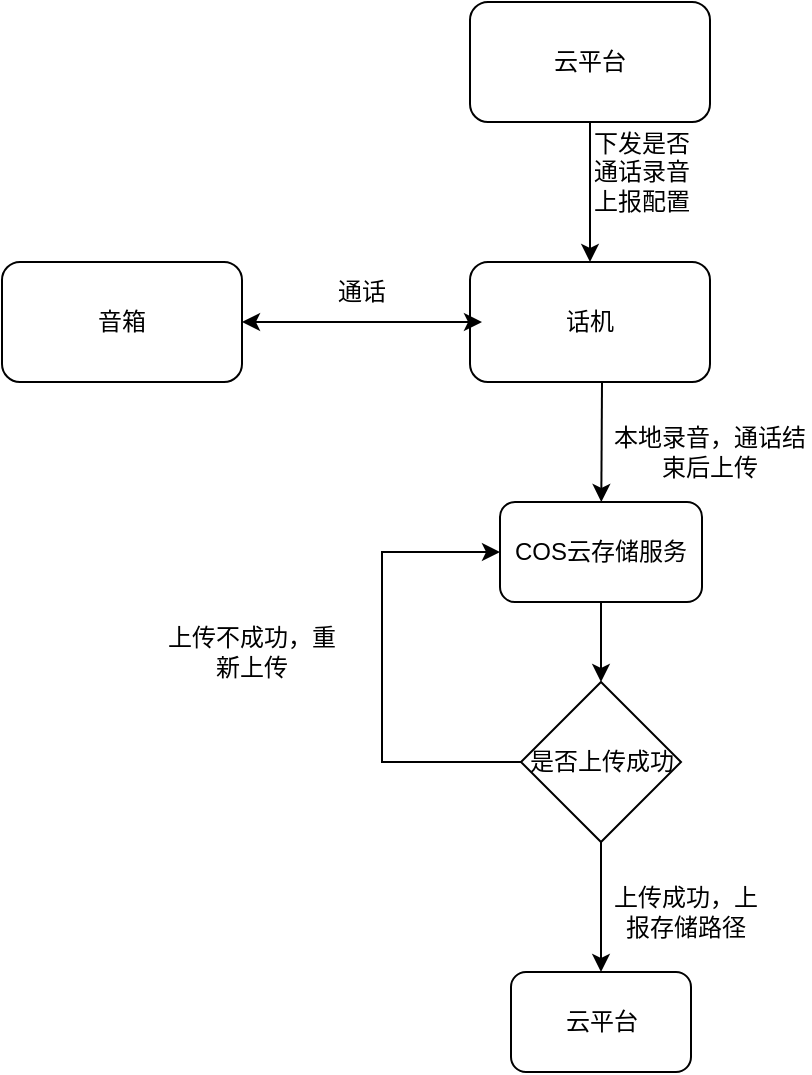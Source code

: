 <mxfile version="22.0.4" type="github">
  <diagram name="第 1 页" id="DbyfGigxy767PJ1lEiW6">
    <mxGraphModel dx="1034" dy="432" grid="1" gridSize="10" guides="1" tooltips="1" connect="1" arrows="1" fold="1" page="1" pageScale="1" pageWidth="827" pageHeight="1169" math="0" shadow="0">
      <root>
        <mxCell id="0" />
        <mxCell id="1" parent="0" />
        <mxCell id="ClUf6Cy2C5y6GZQuqbvQ-1" value="话机" style="rounded=1;whiteSpace=wrap;html=1;" vertex="1" parent="1">
          <mxGeometry x="294" y="230" width="120" height="60" as="geometry" />
        </mxCell>
        <mxCell id="ClUf6Cy2C5y6GZQuqbvQ-2" value="音箱" style="rounded=1;whiteSpace=wrap;html=1;" vertex="1" parent="1">
          <mxGeometry x="60" y="230" width="120" height="60" as="geometry" />
        </mxCell>
        <mxCell id="ClUf6Cy2C5y6GZQuqbvQ-4" value="" style="endArrow=classic;startArrow=classic;html=1;rounded=0;entryX=0.05;entryY=0.5;entryDx=0;entryDy=0;entryPerimeter=0;" edge="1" parent="1" source="ClUf6Cy2C5y6GZQuqbvQ-2" target="ClUf6Cy2C5y6GZQuqbvQ-1">
          <mxGeometry width="50" height="50" relative="1" as="geometry">
            <mxPoint x="160" y="259.5" as="sourcePoint" />
            <mxPoint x="350" y="260" as="targetPoint" />
          </mxGeometry>
        </mxCell>
        <mxCell id="ClUf6Cy2C5y6GZQuqbvQ-5" value="通话" style="text;html=1;strokeColor=none;fillColor=none;align=center;verticalAlign=middle;whiteSpace=wrap;rounded=0;" vertex="1" parent="1">
          <mxGeometry x="210" y="230" width="60" height="30" as="geometry" />
        </mxCell>
        <mxCell id="ClUf6Cy2C5y6GZQuqbvQ-13" style="edgeStyle=orthogonalEdgeStyle;rounded=0;orthogonalLoop=1;jettySize=auto;html=1;exitX=0.5;exitY=1;exitDx=0;exitDy=0;entryX=0.5;entryY=0;entryDx=0;entryDy=0;" edge="1" parent="1" source="ClUf6Cy2C5y6GZQuqbvQ-6" target="ClUf6Cy2C5y6GZQuqbvQ-10">
          <mxGeometry relative="1" as="geometry" />
        </mxCell>
        <mxCell id="ClUf6Cy2C5y6GZQuqbvQ-6" value="COS云存储服务" style="rounded=1;whiteSpace=wrap;html=1;" vertex="1" parent="1">
          <mxGeometry x="309" y="350" width="101" height="50" as="geometry" />
        </mxCell>
        <mxCell id="ClUf6Cy2C5y6GZQuqbvQ-8" value="云平台" style="rounded=1;whiteSpace=wrap;html=1;" vertex="1" parent="1">
          <mxGeometry x="314.5" y="585" width="90" height="50" as="geometry" />
        </mxCell>
        <mxCell id="ClUf6Cy2C5y6GZQuqbvQ-9" value="" style="endArrow=classic;html=1;rounded=0;" edge="1" parent="1" target="ClUf6Cy2C5y6GZQuqbvQ-6">
          <mxGeometry width="50" height="50" relative="1" as="geometry">
            <mxPoint x="360" y="290" as="sourcePoint" />
            <mxPoint x="360" y="340" as="targetPoint" />
          </mxGeometry>
        </mxCell>
        <mxCell id="ClUf6Cy2C5y6GZQuqbvQ-14" style="edgeStyle=orthogonalEdgeStyle;rounded=0;orthogonalLoop=1;jettySize=auto;html=1;exitX=0.5;exitY=1;exitDx=0;exitDy=0;entryX=0.5;entryY=0;entryDx=0;entryDy=0;" edge="1" parent="1" source="ClUf6Cy2C5y6GZQuqbvQ-10" target="ClUf6Cy2C5y6GZQuqbvQ-8">
          <mxGeometry relative="1" as="geometry" />
        </mxCell>
        <mxCell id="ClUf6Cy2C5y6GZQuqbvQ-16" style="edgeStyle=orthogonalEdgeStyle;rounded=0;orthogonalLoop=1;jettySize=auto;html=1;exitX=0;exitY=0.5;exitDx=0;exitDy=0;entryX=0;entryY=0.5;entryDx=0;entryDy=0;" edge="1" parent="1" source="ClUf6Cy2C5y6GZQuqbvQ-10" target="ClUf6Cy2C5y6GZQuqbvQ-6">
          <mxGeometry relative="1" as="geometry">
            <Array as="points">
              <mxPoint x="250" y="480" />
              <mxPoint x="250" y="375" />
            </Array>
          </mxGeometry>
        </mxCell>
        <mxCell id="ClUf6Cy2C5y6GZQuqbvQ-10" value="是否上传成功" style="rhombus;whiteSpace=wrap;html=1;" vertex="1" parent="1">
          <mxGeometry x="319.5" y="440" width="80" height="80" as="geometry" />
        </mxCell>
        <mxCell id="ClUf6Cy2C5y6GZQuqbvQ-11" value="本地录音，通话结束后上传" style="text;html=1;strokeColor=none;fillColor=none;align=center;verticalAlign=middle;whiteSpace=wrap;rounded=0;" vertex="1" parent="1">
          <mxGeometry x="364" y="310" width="100" height="30" as="geometry" />
        </mxCell>
        <mxCell id="ClUf6Cy2C5y6GZQuqbvQ-15" value="上传成功，上报存储路径" style="text;html=1;strokeColor=none;fillColor=none;align=center;verticalAlign=middle;whiteSpace=wrap;rounded=0;" vertex="1" parent="1">
          <mxGeometry x="364" y="540" width="76" height="30" as="geometry" />
        </mxCell>
        <mxCell id="ClUf6Cy2C5y6GZQuqbvQ-17" value="上传不成功，重新上传" style="text;html=1;strokeColor=none;fillColor=none;align=center;verticalAlign=middle;whiteSpace=wrap;rounded=0;" vertex="1" parent="1">
          <mxGeometry x="140" y="410" width="90" height="30" as="geometry" />
        </mxCell>
        <mxCell id="ClUf6Cy2C5y6GZQuqbvQ-19" style="edgeStyle=orthogonalEdgeStyle;rounded=0;orthogonalLoop=1;jettySize=auto;html=1;exitX=0.5;exitY=1;exitDx=0;exitDy=0;entryX=0.5;entryY=0;entryDx=0;entryDy=0;" edge="1" parent="1" source="ClUf6Cy2C5y6GZQuqbvQ-18" target="ClUf6Cy2C5y6GZQuqbvQ-1">
          <mxGeometry relative="1" as="geometry" />
        </mxCell>
        <mxCell id="ClUf6Cy2C5y6GZQuqbvQ-18" value="云平台" style="rounded=1;whiteSpace=wrap;html=1;" vertex="1" parent="1">
          <mxGeometry x="294" y="100" width="120" height="60" as="geometry" />
        </mxCell>
        <mxCell id="ClUf6Cy2C5y6GZQuqbvQ-20" value="下发是否通话录音上报配置" style="text;html=1;strokeColor=none;fillColor=none;align=center;verticalAlign=middle;whiteSpace=wrap;rounded=0;" vertex="1" parent="1">
          <mxGeometry x="350" y="170" width="60" height="30" as="geometry" />
        </mxCell>
      </root>
    </mxGraphModel>
  </diagram>
</mxfile>
